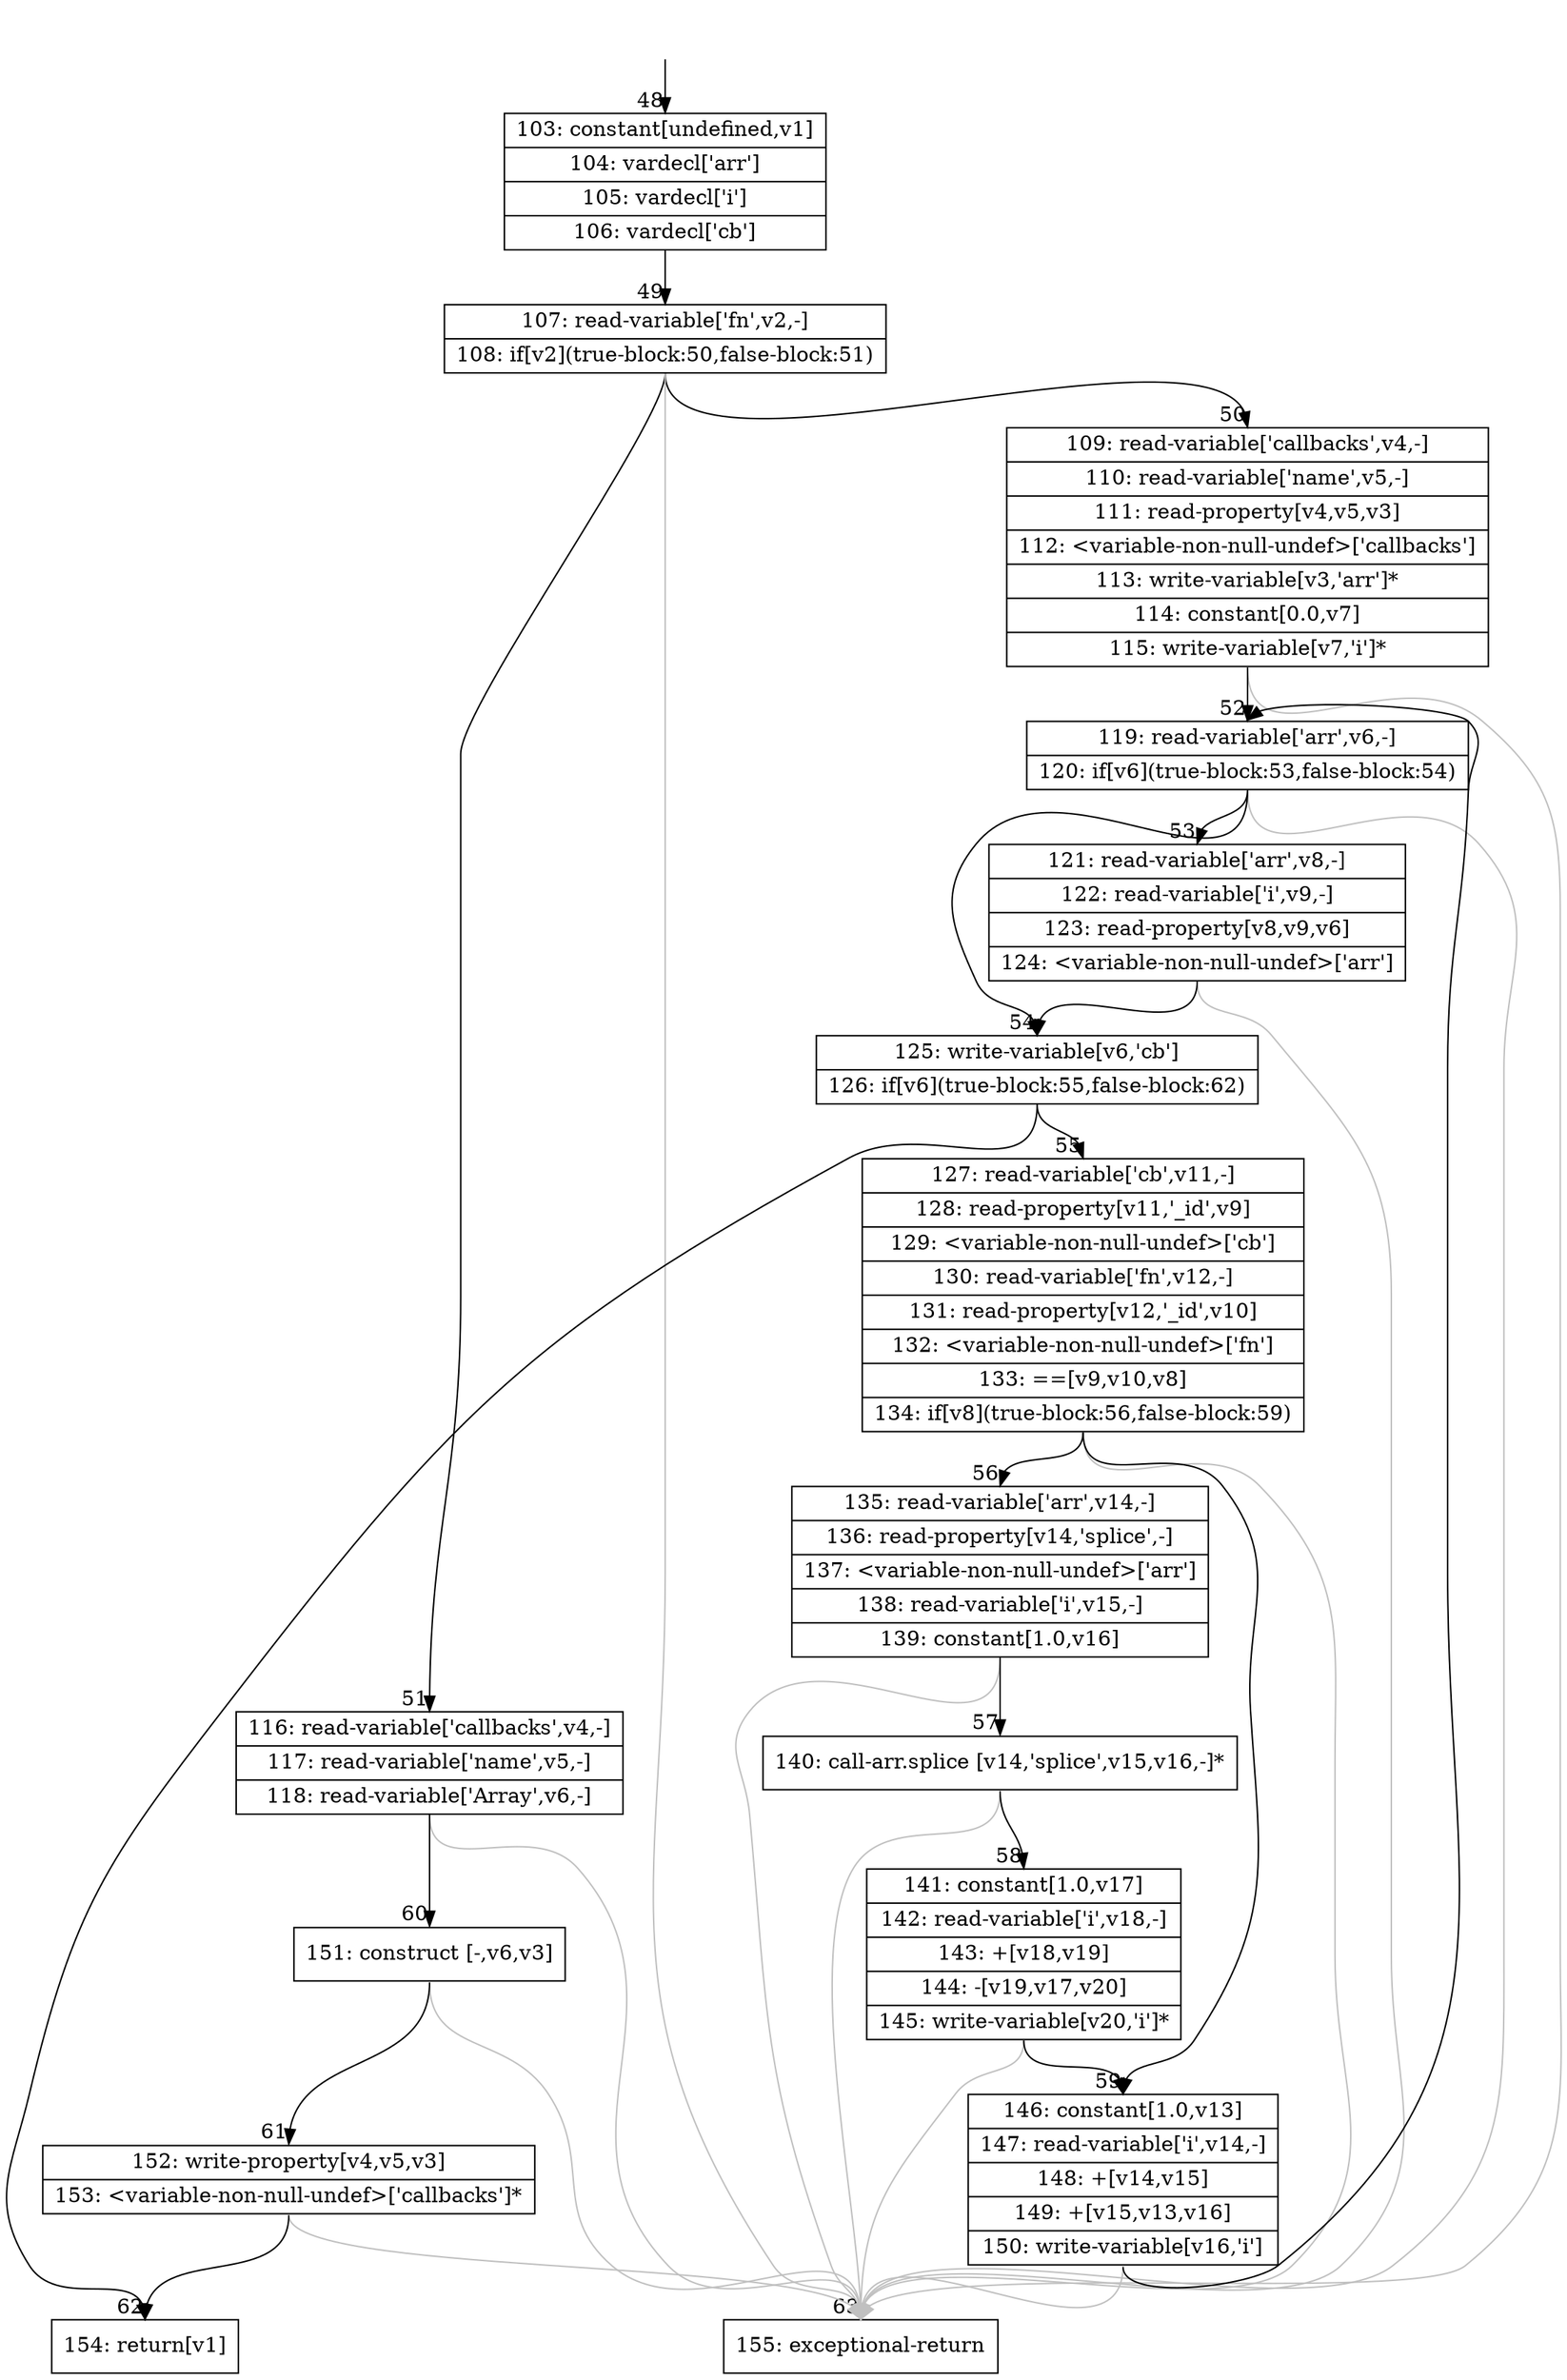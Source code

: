 digraph {
rankdir="TD"
BB_entry9[shape=none,label=""];
BB_entry9 -> BB48 [tailport=s, headport=n, headlabel="    48"]
BB48 [shape=record label="{103: constant[undefined,v1]|104: vardecl['arr']|105: vardecl['i']|106: vardecl['cb']}" ] 
BB48 -> BB49 [tailport=s, headport=n, headlabel="      49"]
BB49 [shape=record label="{107: read-variable['fn',v2,-]|108: if[v2](true-block:50,false-block:51)}" ] 
BB49 -> BB50 [tailport=s, headport=n, headlabel="      50"]
BB49 -> BB51 [tailport=s, headport=n, headlabel="      51"]
BB49 -> BB63 [tailport=s, headport=n, color=gray, headlabel="      63"]
BB50 [shape=record label="{109: read-variable['callbacks',v4,-]|110: read-variable['name',v5,-]|111: read-property[v4,v5,v3]|112: \<variable-non-null-undef\>['callbacks']|113: write-variable[v3,'arr']*|114: constant[0.0,v7]|115: write-variable[v7,'i']*}" ] 
BB50 -> BB52 [tailport=s, headport=n, headlabel="      52"]
BB50 -> BB63 [tailport=s, headport=n, color=gray]
BB51 [shape=record label="{116: read-variable['callbacks',v4,-]|117: read-variable['name',v5,-]|118: read-variable['Array',v6,-]}" ] 
BB51 -> BB60 [tailport=s, headport=n, headlabel="      60"]
BB51 -> BB63 [tailport=s, headport=n, color=gray]
BB52 [shape=record label="{119: read-variable['arr',v6,-]|120: if[v6](true-block:53,false-block:54)}" ] 
BB52 -> BB54 [tailport=s, headport=n, headlabel="      54"]
BB52 -> BB53 [tailport=s, headport=n, headlabel="      53"]
BB52 -> BB63 [tailport=s, headport=n, color=gray]
BB53 [shape=record label="{121: read-variable['arr',v8,-]|122: read-variable['i',v9,-]|123: read-property[v8,v9,v6]|124: \<variable-non-null-undef\>['arr']}" ] 
BB53 -> BB54 [tailport=s, headport=n]
BB53 -> BB63 [tailport=s, headport=n, color=gray]
BB54 [shape=record label="{125: write-variable[v6,'cb']|126: if[v6](true-block:55,false-block:62)}" ] 
BB54 -> BB55 [tailport=s, headport=n, headlabel="      55"]
BB54 -> BB62 [tailport=s, headport=n, headlabel="      62"]
BB55 [shape=record label="{127: read-variable['cb',v11,-]|128: read-property[v11,'_id',v9]|129: \<variable-non-null-undef\>['cb']|130: read-variable['fn',v12,-]|131: read-property[v12,'_id',v10]|132: \<variable-non-null-undef\>['fn']|133: ==[v9,v10,v8]|134: if[v8](true-block:56,false-block:59)}" ] 
BB55 -> BB56 [tailport=s, headport=n, headlabel="      56"]
BB55 -> BB59 [tailport=s, headport=n, headlabel="      59"]
BB55 -> BB63 [tailport=s, headport=n, color=gray]
BB56 [shape=record label="{135: read-variable['arr',v14,-]|136: read-property[v14,'splice',-]|137: \<variable-non-null-undef\>['arr']|138: read-variable['i',v15,-]|139: constant[1.0,v16]}" ] 
BB56 -> BB57 [tailport=s, headport=n, headlabel="      57"]
BB56 -> BB63 [tailport=s, headport=n, color=gray]
BB57 [shape=record label="{140: call-arr.splice [v14,'splice',v15,v16,-]*}" ] 
BB57 -> BB58 [tailport=s, headport=n, headlabel="      58"]
BB57 -> BB63 [tailport=s, headport=n, color=gray]
BB58 [shape=record label="{141: constant[1.0,v17]|142: read-variable['i',v18,-]|143: +[v18,v19]|144: -[v19,v17,v20]|145: write-variable[v20,'i']*}" ] 
BB58 -> BB59 [tailport=s, headport=n]
BB58 -> BB63 [tailport=s, headport=n, color=gray]
BB59 [shape=record label="{146: constant[1.0,v13]|147: read-variable['i',v14,-]|148: +[v14,v15]|149: +[v15,v13,v16]|150: write-variable[v16,'i']}" ] 
BB59 -> BB52 [tailport=s, headport=n]
BB59 -> BB63 [tailport=s, headport=n, color=gray]
BB60 [shape=record label="{151: construct [-,v6,v3]}" ] 
BB60 -> BB61 [tailport=s, headport=n, headlabel="      61"]
BB60 -> BB63 [tailport=s, headport=n, color=gray]
BB61 [shape=record label="{152: write-property[v4,v5,v3]|153: \<variable-non-null-undef\>['callbacks']*}" ] 
BB61 -> BB62 [tailport=s, headport=n]
BB61 -> BB63 [tailport=s, headport=n, color=gray]
BB62 [shape=record label="{154: return[v1]}" ] 
BB63 [shape=record label="{155: exceptional-return}" ] 
//#$~ 53
}
